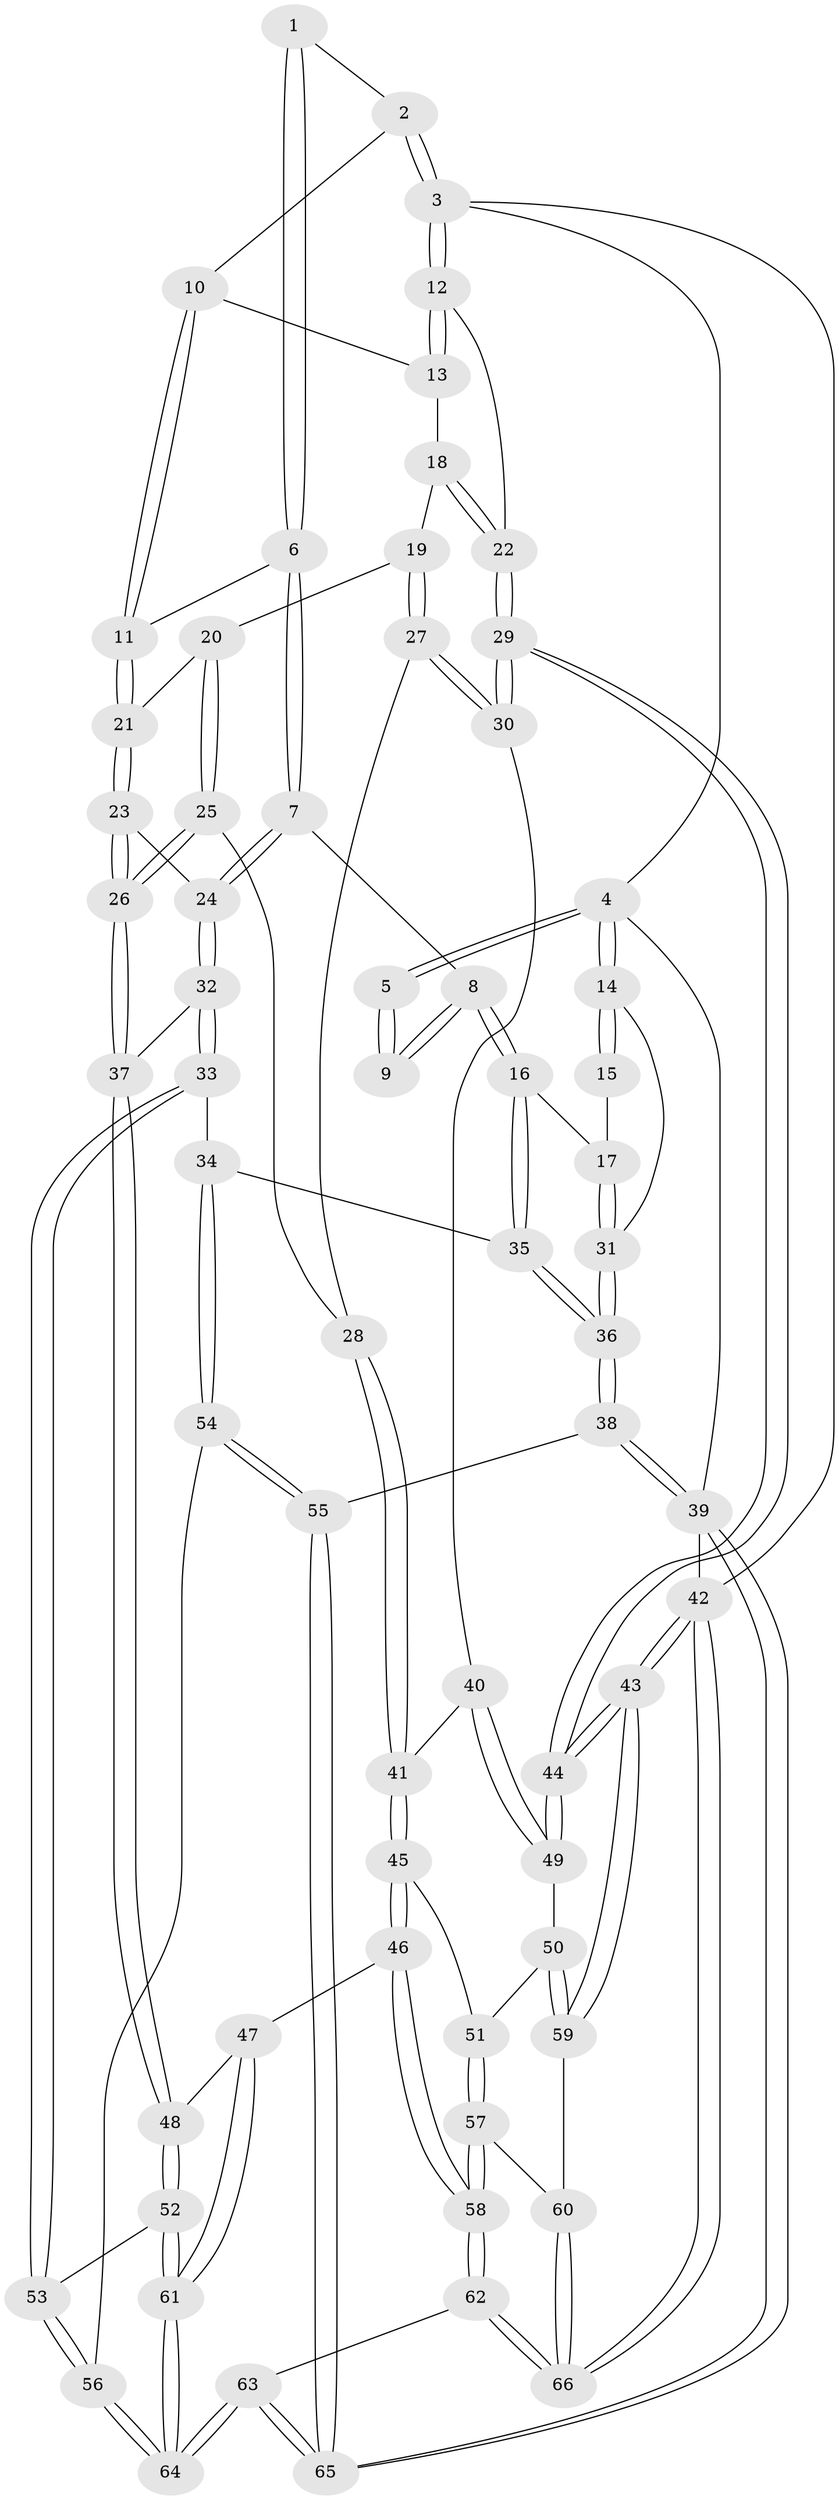 // Generated by graph-tools (version 1.1) at 2025/00/03/09/25 05:00:06]
// undirected, 66 vertices, 162 edges
graph export_dot {
graph [start="1"]
  node [color=gray90,style=filled];
  1 [pos="+0.3035812410768557+0"];
  2 [pos="+0.7669211847631167+0"];
  3 [pos="+1+0"];
  4 [pos="+0+0"];
  5 [pos="+0.2892858917209807+0"];
  6 [pos="+0.3965147936391183+0.10365771578602169"];
  7 [pos="+0.30623363180031826+0.21667658933298642"];
  8 [pos="+0.16242653591278428+0.23380145473827713"];
  9 [pos="+0.13598510321781476+0.10536093008119282"];
  10 [pos="+0.7657406350749832+0"];
  11 [pos="+0.48102523386041907+0.14484669552781457"];
  12 [pos="+1+0.16804517728723678"];
  13 [pos="+0.7892935663559009+0.02466259196570199"];
  14 [pos="+0+0"];
  15 [pos="+0+0.07963401747029603"];
  16 [pos="+0.14044458659688933+0.26309660049494465"];
  17 [pos="+0.07357891705670871+0.25072932055838426"];
  18 [pos="+0.787118225589108+0.0721897968448712"];
  19 [pos="+0.7630206729064739+0.16511465988836274"];
  20 [pos="+0.6733217207656131+0.20592766732095943"];
  21 [pos="+0.5167299747542234+0.18514346120493547"];
  22 [pos="+1+0.28402810152239183"];
  23 [pos="+0.4747852738129681+0.3549394101888954"];
  24 [pos="+0.3733760438583233+0.3475765664674844"];
  25 [pos="+0.5923516217116523+0.45349871366010547"];
  26 [pos="+0.5750040530306169+0.4617688245938656"];
  27 [pos="+0.7665082886094202+0.17063093300338536"];
  28 [pos="+0.718579959156439+0.45383030574900274"];
  29 [pos="+1+0.37069258861008497"];
  30 [pos="+0.9774677527210499+0.3965040087952859"];
  31 [pos="+0+0.24384476376887862"];
  32 [pos="+0.2509904597134999+0.48895630818514885"];
  33 [pos="+0.23963569180100786+0.4970367080209614"];
  34 [pos="+0.17993687093525887+0.48354471879058997"];
  35 [pos="+0.13725114949654732+0.4691227735149767"];
  36 [pos="+0+0.6017526874308657"];
  37 [pos="+0.5672941596713631+0.4801915437650183"];
  38 [pos="+0+0.7201826042552651"];
  39 [pos="+0+1"];
  40 [pos="+0.9138775618303205+0.4491757389175619"];
  41 [pos="+0.8198242121490847+0.48306481985608124"];
  42 [pos="+1+1"];
  43 [pos="+1+0.7488641368612188"];
  44 [pos="+1+0.625344716003588"];
  45 [pos="+0.7796893323588249+0.6201766230268912"];
  46 [pos="+0.7194430665055914+0.67655283345586"];
  47 [pos="+0.7131688578126255+0.6761725366271031"];
  48 [pos="+0.5591501538257068+0.528907562096859"];
  49 [pos="+0.9310365636928243+0.645120719347826"];
  50 [pos="+0.9225396258048433+0.6645547875727212"];
  51 [pos="+0.8635938615740033+0.6697388959030836"];
  52 [pos="+0.45918672949808703+0.663234968222708"];
  53 [pos="+0.30228103601478734+0.5927410644026505"];
  54 [pos="+0.17601500410761065+0.7598969957968098"];
  55 [pos="+0.11058971166969264+0.7783157889069316"];
  56 [pos="+0.22734943432758584+0.7552125887745187"];
  57 [pos="+0.8233467498966718+0.7820400299352519"];
  58 [pos="+0.7905732771186089+0.7920248775057382"];
  59 [pos="+0.9531534357808622+0.7447308001972108"];
  60 [pos="+0.9159428889744278+0.787340585429895"];
  61 [pos="+0.48897864707523087+0.8526108814877631"];
  62 [pos="+0.6739339788603903+1"];
  63 [pos="+0.4851808600762845+1"];
  64 [pos="+0.47355616941582934+0.9477740824218986"];
  65 [pos="+0.3013766003883756+1"];
  66 [pos="+1+1"];
  1 -- 2;
  1 -- 6;
  1 -- 6;
  2 -- 3;
  2 -- 3;
  2 -- 10;
  3 -- 4;
  3 -- 12;
  3 -- 12;
  3 -- 42;
  4 -- 5;
  4 -- 5;
  4 -- 14;
  4 -- 14;
  4 -- 39;
  5 -- 9;
  5 -- 9;
  6 -- 7;
  6 -- 7;
  6 -- 11;
  7 -- 8;
  7 -- 24;
  7 -- 24;
  8 -- 9;
  8 -- 9;
  8 -- 16;
  8 -- 16;
  10 -- 11;
  10 -- 11;
  10 -- 13;
  11 -- 21;
  11 -- 21;
  12 -- 13;
  12 -- 13;
  12 -- 22;
  13 -- 18;
  14 -- 15;
  14 -- 15;
  14 -- 31;
  15 -- 17;
  16 -- 17;
  16 -- 35;
  16 -- 35;
  17 -- 31;
  17 -- 31;
  18 -- 19;
  18 -- 22;
  18 -- 22;
  19 -- 20;
  19 -- 27;
  19 -- 27;
  20 -- 21;
  20 -- 25;
  20 -- 25;
  21 -- 23;
  21 -- 23;
  22 -- 29;
  22 -- 29;
  23 -- 24;
  23 -- 26;
  23 -- 26;
  24 -- 32;
  24 -- 32;
  25 -- 26;
  25 -- 26;
  25 -- 28;
  26 -- 37;
  26 -- 37;
  27 -- 28;
  27 -- 30;
  27 -- 30;
  28 -- 41;
  28 -- 41;
  29 -- 30;
  29 -- 30;
  29 -- 44;
  29 -- 44;
  30 -- 40;
  31 -- 36;
  31 -- 36;
  32 -- 33;
  32 -- 33;
  32 -- 37;
  33 -- 34;
  33 -- 53;
  33 -- 53;
  34 -- 35;
  34 -- 54;
  34 -- 54;
  35 -- 36;
  35 -- 36;
  36 -- 38;
  36 -- 38;
  37 -- 48;
  37 -- 48;
  38 -- 39;
  38 -- 39;
  38 -- 55;
  39 -- 65;
  39 -- 65;
  39 -- 42;
  40 -- 41;
  40 -- 49;
  40 -- 49;
  41 -- 45;
  41 -- 45;
  42 -- 43;
  42 -- 43;
  42 -- 66;
  42 -- 66;
  43 -- 44;
  43 -- 44;
  43 -- 59;
  43 -- 59;
  44 -- 49;
  44 -- 49;
  45 -- 46;
  45 -- 46;
  45 -- 51;
  46 -- 47;
  46 -- 58;
  46 -- 58;
  47 -- 48;
  47 -- 61;
  47 -- 61;
  48 -- 52;
  48 -- 52;
  49 -- 50;
  50 -- 51;
  50 -- 59;
  50 -- 59;
  51 -- 57;
  51 -- 57;
  52 -- 53;
  52 -- 61;
  52 -- 61;
  53 -- 56;
  53 -- 56;
  54 -- 55;
  54 -- 55;
  54 -- 56;
  55 -- 65;
  55 -- 65;
  56 -- 64;
  56 -- 64;
  57 -- 58;
  57 -- 58;
  57 -- 60;
  58 -- 62;
  58 -- 62;
  59 -- 60;
  60 -- 66;
  60 -- 66;
  61 -- 64;
  61 -- 64;
  62 -- 63;
  62 -- 66;
  62 -- 66;
  63 -- 64;
  63 -- 64;
  63 -- 65;
  63 -- 65;
}
